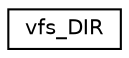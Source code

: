 digraph "Graphical Class Hierarchy"
{
 // LATEX_PDF_SIZE
  edge [fontname="Helvetica",fontsize="10",labelfontname="Helvetica",labelfontsize="10"];
  node [fontname="Helvetica",fontsize="10",shape=record];
  rankdir="LR";
  Node0 [label="vfs_DIR",height=0.2,width=0.4,color="black", fillcolor="white", style="filled",URL="$structvfs__DIR.html",tooltip="Internal representation of a file system directory entry."];
}
